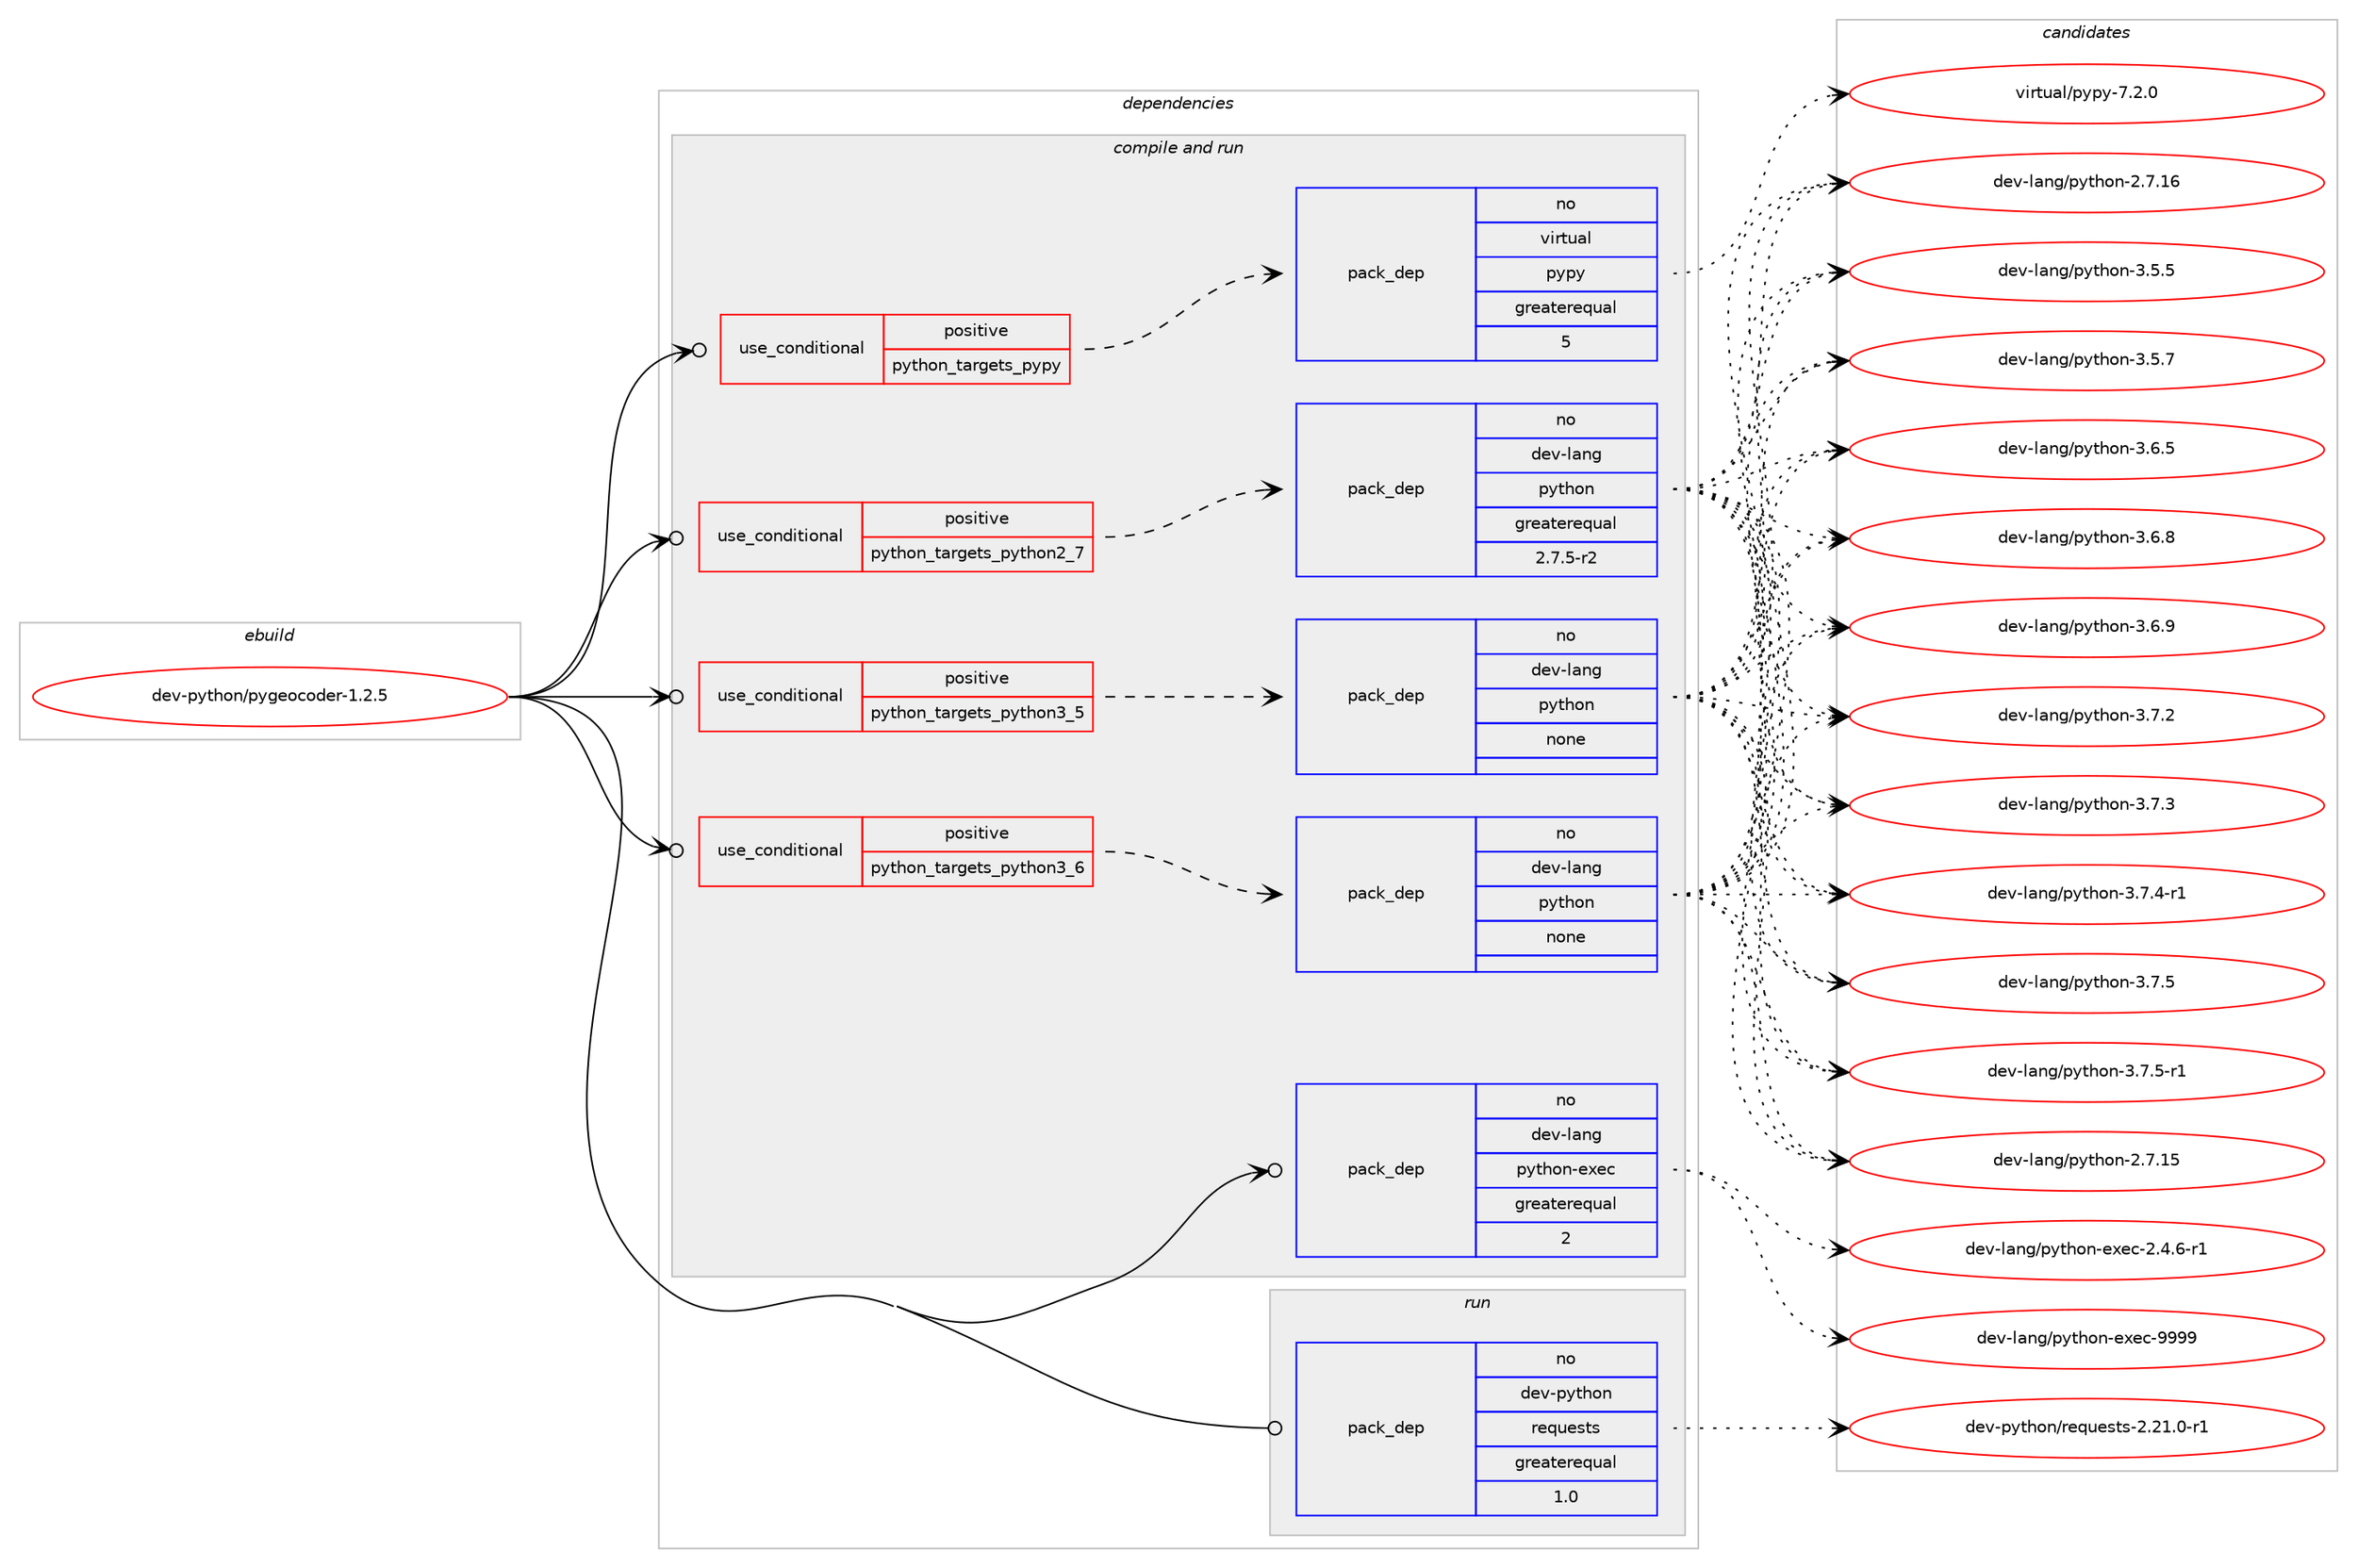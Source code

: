 digraph prolog {

# *************
# Graph options
# *************

newrank=true;
concentrate=true;
compound=true;
graph [rankdir=LR,fontname=Helvetica,fontsize=10,ranksep=1.5];#, ranksep=2.5, nodesep=0.2];
edge  [arrowhead=vee];
node  [fontname=Helvetica,fontsize=10];

# **********
# The ebuild
# **********

subgraph cluster_leftcol {
color=gray;
rank=same;
label=<<i>ebuild</i>>;
id [label="dev-python/pygeocoder-1.2.5", color=red, width=4, href="../dev-python/pygeocoder-1.2.5.svg"];
}

# ****************
# The dependencies
# ****************

subgraph cluster_midcol {
color=gray;
label=<<i>dependencies</i>>;
subgraph cluster_compile {
fillcolor="#eeeeee";
style=filled;
label=<<i>compile</i>>;
}
subgraph cluster_compileandrun {
fillcolor="#eeeeee";
style=filled;
label=<<i>compile and run</i>>;
subgraph cond145918 {
dependency625980 [label=<<TABLE BORDER="0" CELLBORDER="1" CELLSPACING="0" CELLPADDING="4"><TR><TD ROWSPAN="3" CELLPADDING="10">use_conditional</TD></TR><TR><TD>positive</TD></TR><TR><TD>python_targets_pypy</TD></TR></TABLE>>, shape=none, color=red];
subgraph pack468218 {
dependency625981 [label=<<TABLE BORDER="0" CELLBORDER="1" CELLSPACING="0" CELLPADDING="4" WIDTH="220"><TR><TD ROWSPAN="6" CELLPADDING="30">pack_dep</TD></TR><TR><TD WIDTH="110">no</TD></TR><TR><TD>virtual</TD></TR><TR><TD>pypy</TD></TR><TR><TD>greaterequal</TD></TR><TR><TD>5</TD></TR></TABLE>>, shape=none, color=blue];
}
dependency625980:e -> dependency625981:w [weight=20,style="dashed",arrowhead="vee"];
}
id:e -> dependency625980:w [weight=20,style="solid",arrowhead="odotvee"];
subgraph cond145919 {
dependency625982 [label=<<TABLE BORDER="0" CELLBORDER="1" CELLSPACING="0" CELLPADDING="4"><TR><TD ROWSPAN="3" CELLPADDING="10">use_conditional</TD></TR><TR><TD>positive</TD></TR><TR><TD>python_targets_python2_7</TD></TR></TABLE>>, shape=none, color=red];
subgraph pack468219 {
dependency625983 [label=<<TABLE BORDER="0" CELLBORDER="1" CELLSPACING="0" CELLPADDING="4" WIDTH="220"><TR><TD ROWSPAN="6" CELLPADDING="30">pack_dep</TD></TR><TR><TD WIDTH="110">no</TD></TR><TR><TD>dev-lang</TD></TR><TR><TD>python</TD></TR><TR><TD>greaterequal</TD></TR><TR><TD>2.7.5-r2</TD></TR></TABLE>>, shape=none, color=blue];
}
dependency625982:e -> dependency625983:w [weight=20,style="dashed",arrowhead="vee"];
}
id:e -> dependency625982:w [weight=20,style="solid",arrowhead="odotvee"];
subgraph cond145920 {
dependency625984 [label=<<TABLE BORDER="0" CELLBORDER="1" CELLSPACING="0" CELLPADDING="4"><TR><TD ROWSPAN="3" CELLPADDING="10">use_conditional</TD></TR><TR><TD>positive</TD></TR><TR><TD>python_targets_python3_5</TD></TR></TABLE>>, shape=none, color=red];
subgraph pack468220 {
dependency625985 [label=<<TABLE BORDER="0" CELLBORDER="1" CELLSPACING="0" CELLPADDING="4" WIDTH="220"><TR><TD ROWSPAN="6" CELLPADDING="30">pack_dep</TD></TR><TR><TD WIDTH="110">no</TD></TR><TR><TD>dev-lang</TD></TR><TR><TD>python</TD></TR><TR><TD>none</TD></TR><TR><TD></TD></TR></TABLE>>, shape=none, color=blue];
}
dependency625984:e -> dependency625985:w [weight=20,style="dashed",arrowhead="vee"];
}
id:e -> dependency625984:w [weight=20,style="solid",arrowhead="odotvee"];
subgraph cond145921 {
dependency625986 [label=<<TABLE BORDER="0" CELLBORDER="1" CELLSPACING="0" CELLPADDING="4"><TR><TD ROWSPAN="3" CELLPADDING="10">use_conditional</TD></TR><TR><TD>positive</TD></TR><TR><TD>python_targets_python3_6</TD></TR></TABLE>>, shape=none, color=red];
subgraph pack468221 {
dependency625987 [label=<<TABLE BORDER="0" CELLBORDER="1" CELLSPACING="0" CELLPADDING="4" WIDTH="220"><TR><TD ROWSPAN="6" CELLPADDING="30">pack_dep</TD></TR><TR><TD WIDTH="110">no</TD></TR><TR><TD>dev-lang</TD></TR><TR><TD>python</TD></TR><TR><TD>none</TD></TR><TR><TD></TD></TR></TABLE>>, shape=none, color=blue];
}
dependency625986:e -> dependency625987:w [weight=20,style="dashed",arrowhead="vee"];
}
id:e -> dependency625986:w [weight=20,style="solid",arrowhead="odotvee"];
subgraph pack468222 {
dependency625988 [label=<<TABLE BORDER="0" CELLBORDER="1" CELLSPACING="0" CELLPADDING="4" WIDTH="220"><TR><TD ROWSPAN="6" CELLPADDING="30">pack_dep</TD></TR><TR><TD WIDTH="110">no</TD></TR><TR><TD>dev-lang</TD></TR><TR><TD>python-exec</TD></TR><TR><TD>greaterequal</TD></TR><TR><TD>2</TD></TR></TABLE>>, shape=none, color=blue];
}
id:e -> dependency625988:w [weight=20,style="solid",arrowhead="odotvee"];
}
subgraph cluster_run {
fillcolor="#eeeeee";
style=filled;
label=<<i>run</i>>;
subgraph pack468223 {
dependency625989 [label=<<TABLE BORDER="0" CELLBORDER="1" CELLSPACING="0" CELLPADDING="4" WIDTH="220"><TR><TD ROWSPAN="6" CELLPADDING="30">pack_dep</TD></TR><TR><TD WIDTH="110">no</TD></TR><TR><TD>dev-python</TD></TR><TR><TD>requests</TD></TR><TR><TD>greaterequal</TD></TR><TR><TD>1.0</TD></TR></TABLE>>, shape=none, color=blue];
}
id:e -> dependency625989:w [weight=20,style="solid",arrowhead="odot"];
}
}

# **************
# The candidates
# **************

subgraph cluster_choices {
rank=same;
color=gray;
label=<<i>candidates</i>>;

subgraph choice468218 {
color=black;
nodesep=1;
choice1181051141161179710847112121112121455546504648 [label="virtual/pypy-7.2.0", color=red, width=4,href="../virtual/pypy-7.2.0.svg"];
dependency625981:e -> choice1181051141161179710847112121112121455546504648:w [style=dotted,weight="100"];
}
subgraph choice468219 {
color=black;
nodesep=1;
choice10010111845108971101034711212111610411111045504655464953 [label="dev-lang/python-2.7.15", color=red, width=4,href="../dev-lang/python-2.7.15.svg"];
choice10010111845108971101034711212111610411111045504655464954 [label="dev-lang/python-2.7.16", color=red, width=4,href="../dev-lang/python-2.7.16.svg"];
choice100101118451089711010347112121116104111110455146534653 [label="dev-lang/python-3.5.5", color=red, width=4,href="../dev-lang/python-3.5.5.svg"];
choice100101118451089711010347112121116104111110455146534655 [label="dev-lang/python-3.5.7", color=red, width=4,href="../dev-lang/python-3.5.7.svg"];
choice100101118451089711010347112121116104111110455146544653 [label="dev-lang/python-3.6.5", color=red, width=4,href="../dev-lang/python-3.6.5.svg"];
choice100101118451089711010347112121116104111110455146544656 [label="dev-lang/python-3.6.8", color=red, width=4,href="../dev-lang/python-3.6.8.svg"];
choice100101118451089711010347112121116104111110455146544657 [label="dev-lang/python-3.6.9", color=red, width=4,href="../dev-lang/python-3.6.9.svg"];
choice100101118451089711010347112121116104111110455146554650 [label="dev-lang/python-3.7.2", color=red, width=4,href="../dev-lang/python-3.7.2.svg"];
choice100101118451089711010347112121116104111110455146554651 [label="dev-lang/python-3.7.3", color=red, width=4,href="../dev-lang/python-3.7.3.svg"];
choice1001011184510897110103471121211161041111104551465546524511449 [label="dev-lang/python-3.7.4-r1", color=red, width=4,href="../dev-lang/python-3.7.4-r1.svg"];
choice100101118451089711010347112121116104111110455146554653 [label="dev-lang/python-3.7.5", color=red, width=4,href="../dev-lang/python-3.7.5.svg"];
choice1001011184510897110103471121211161041111104551465546534511449 [label="dev-lang/python-3.7.5-r1", color=red, width=4,href="../dev-lang/python-3.7.5-r1.svg"];
dependency625983:e -> choice10010111845108971101034711212111610411111045504655464953:w [style=dotted,weight="100"];
dependency625983:e -> choice10010111845108971101034711212111610411111045504655464954:w [style=dotted,weight="100"];
dependency625983:e -> choice100101118451089711010347112121116104111110455146534653:w [style=dotted,weight="100"];
dependency625983:e -> choice100101118451089711010347112121116104111110455146534655:w [style=dotted,weight="100"];
dependency625983:e -> choice100101118451089711010347112121116104111110455146544653:w [style=dotted,weight="100"];
dependency625983:e -> choice100101118451089711010347112121116104111110455146544656:w [style=dotted,weight="100"];
dependency625983:e -> choice100101118451089711010347112121116104111110455146544657:w [style=dotted,weight="100"];
dependency625983:e -> choice100101118451089711010347112121116104111110455146554650:w [style=dotted,weight="100"];
dependency625983:e -> choice100101118451089711010347112121116104111110455146554651:w [style=dotted,weight="100"];
dependency625983:e -> choice1001011184510897110103471121211161041111104551465546524511449:w [style=dotted,weight="100"];
dependency625983:e -> choice100101118451089711010347112121116104111110455146554653:w [style=dotted,weight="100"];
dependency625983:e -> choice1001011184510897110103471121211161041111104551465546534511449:w [style=dotted,weight="100"];
}
subgraph choice468220 {
color=black;
nodesep=1;
choice10010111845108971101034711212111610411111045504655464953 [label="dev-lang/python-2.7.15", color=red, width=4,href="../dev-lang/python-2.7.15.svg"];
choice10010111845108971101034711212111610411111045504655464954 [label="dev-lang/python-2.7.16", color=red, width=4,href="../dev-lang/python-2.7.16.svg"];
choice100101118451089711010347112121116104111110455146534653 [label="dev-lang/python-3.5.5", color=red, width=4,href="../dev-lang/python-3.5.5.svg"];
choice100101118451089711010347112121116104111110455146534655 [label="dev-lang/python-3.5.7", color=red, width=4,href="../dev-lang/python-3.5.7.svg"];
choice100101118451089711010347112121116104111110455146544653 [label="dev-lang/python-3.6.5", color=red, width=4,href="../dev-lang/python-3.6.5.svg"];
choice100101118451089711010347112121116104111110455146544656 [label="dev-lang/python-3.6.8", color=red, width=4,href="../dev-lang/python-3.6.8.svg"];
choice100101118451089711010347112121116104111110455146544657 [label="dev-lang/python-3.6.9", color=red, width=4,href="../dev-lang/python-3.6.9.svg"];
choice100101118451089711010347112121116104111110455146554650 [label="dev-lang/python-3.7.2", color=red, width=4,href="../dev-lang/python-3.7.2.svg"];
choice100101118451089711010347112121116104111110455146554651 [label="dev-lang/python-3.7.3", color=red, width=4,href="../dev-lang/python-3.7.3.svg"];
choice1001011184510897110103471121211161041111104551465546524511449 [label="dev-lang/python-3.7.4-r1", color=red, width=4,href="../dev-lang/python-3.7.4-r1.svg"];
choice100101118451089711010347112121116104111110455146554653 [label="dev-lang/python-3.7.5", color=red, width=4,href="../dev-lang/python-3.7.5.svg"];
choice1001011184510897110103471121211161041111104551465546534511449 [label="dev-lang/python-3.7.5-r1", color=red, width=4,href="../dev-lang/python-3.7.5-r1.svg"];
dependency625985:e -> choice10010111845108971101034711212111610411111045504655464953:w [style=dotted,weight="100"];
dependency625985:e -> choice10010111845108971101034711212111610411111045504655464954:w [style=dotted,weight="100"];
dependency625985:e -> choice100101118451089711010347112121116104111110455146534653:w [style=dotted,weight="100"];
dependency625985:e -> choice100101118451089711010347112121116104111110455146534655:w [style=dotted,weight="100"];
dependency625985:e -> choice100101118451089711010347112121116104111110455146544653:w [style=dotted,weight="100"];
dependency625985:e -> choice100101118451089711010347112121116104111110455146544656:w [style=dotted,weight="100"];
dependency625985:e -> choice100101118451089711010347112121116104111110455146544657:w [style=dotted,weight="100"];
dependency625985:e -> choice100101118451089711010347112121116104111110455146554650:w [style=dotted,weight="100"];
dependency625985:e -> choice100101118451089711010347112121116104111110455146554651:w [style=dotted,weight="100"];
dependency625985:e -> choice1001011184510897110103471121211161041111104551465546524511449:w [style=dotted,weight="100"];
dependency625985:e -> choice100101118451089711010347112121116104111110455146554653:w [style=dotted,weight="100"];
dependency625985:e -> choice1001011184510897110103471121211161041111104551465546534511449:w [style=dotted,weight="100"];
}
subgraph choice468221 {
color=black;
nodesep=1;
choice10010111845108971101034711212111610411111045504655464953 [label="dev-lang/python-2.7.15", color=red, width=4,href="../dev-lang/python-2.7.15.svg"];
choice10010111845108971101034711212111610411111045504655464954 [label="dev-lang/python-2.7.16", color=red, width=4,href="../dev-lang/python-2.7.16.svg"];
choice100101118451089711010347112121116104111110455146534653 [label="dev-lang/python-3.5.5", color=red, width=4,href="../dev-lang/python-3.5.5.svg"];
choice100101118451089711010347112121116104111110455146534655 [label="dev-lang/python-3.5.7", color=red, width=4,href="../dev-lang/python-3.5.7.svg"];
choice100101118451089711010347112121116104111110455146544653 [label="dev-lang/python-3.6.5", color=red, width=4,href="../dev-lang/python-3.6.5.svg"];
choice100101118451089711010347112121116104111110455146544656 [label="dev-lang/python-3.6.8", color=red, width=4,href="../dev-lang/python-3.6.8.svg"];
choice100101118451089711010347112121116104111110455146544657 [label="dev-lang/python-3.6.9", color=red, width=4,href="../dev-lang/python-3.6.9.svg"];
choice100101118451089711010347112121116104111110455146554650 [label="dev-lang/python-3.7.2", color=red, width=4,href="../dev-lang/python-3.7.2.svg"];
choice100101118451089711010347112121116104111110455146554651 [label="dev-lang/python-3.7.3", color=red, width=4,href="../dev-lang/python-3.7.3.svg"];
choice1001011184510897110103471121211161041111104551465546524511449 [label="dev-lang/python-3.7.4-r1", color=red, width=4,href="../dev-lang/python-3.7.4-r1.svg"];
choice100101118451089711010347112121116104111110455146554653 [label="dev-lang/python-3.7.5", color=red, width=4,href="../dev-lang/python-3.7.5.svg"];
choice1001011184510897110103471121211161041111104551465546534511449 [label="dev-lang/python-3.7.5-r1", color=red, width=4,href="../dev-lang/python-3.7.5-r1.svg"];
dependency625987:e -> choice10010111845108971101034711212111610411111045504655464953:w [style=dotted,weight="100"];
dependency625987:e -> choice10010111845108971101034711212111610411111045504655464954:w [style=dotted,weight="100"];
dependency625987:e -> choice100101118451089711010347112121116104111110455146534653:w [style=dotted,weight="100"];
dependency625987:e -> choice100101118451089711010347112121116104111110455146534655:w [style=dotted,weight="100"];
dependency625987:e -> choice100101118451089711010347112121116104111110455146544653:w [style=dotted,weight="100"];
dependency625987:e -> choice100101118451089711010347112121116104111110455146544656:w [style=dotted,weight="100"];
dependency625987:e -> choice100101118451089711010347112121116104111110455146544657:w [style=dotted,weight="100"];
dependency625987:e -> choice100101118451089711010347112121116104111110455146554650:w [style=dotted,weight="100"];
dependency625987:e -> choice100101118451089711010347112121116104111110455146554651:w [style=dotted,weight="100"];
dependency625987:e -> choice1001011184510897110103471121211161041111104551465546524511449:w [style=dotted,weight="100"];
dependency625987:e -> choice100101118451089711010347112121116104111110455146554653:w [style=dotted,weight="100"];
dependency625987:e -> choice1001011184510897110103471121211161041111104551465546534511449:w [style=dotted,weight="100"];
}
subgraph choice468222 {
color=black;
nodesep=1;
choice10010111845108971101034711212111610411111045101120101994550465246544511449 [label="dev-lang/python-exec-2.4.6-r1", color=red, width=4,href="../dev-lang/python-exec-2.4.6-r1.svg"];
choice10010111845108971101034711212111610411111045101120101994557575757 [label="dev-lang/python-exec-9999", color=red, width=4,href="../dev-lang/python-exec-9999.svg"];
dependency625988:e -> choice10010111845108971101034711212111610411111045101120101994550465246544511449:w [style=dotted,weight="100"];
dependency625988:e -> choice10010111845108971101034711212111610411111045101120101994557575757:w [style=dotted,weight="100"];
}
subgraph choice468223 {
color=black;
nodesep=1;
choice1001011184511212111610411111047114101113117101115116115455046504946484511449 [label="dev-python/requests-2.21.0-r1", color=red, width=4,href="../dev-python/requests-2.21.0-r1.svg"];
dependency625989:e -> choice1001011184511212111610411111047114101113117101115116115455046504946484511449:w [style=dotted,weight="100"];
}
}

}
